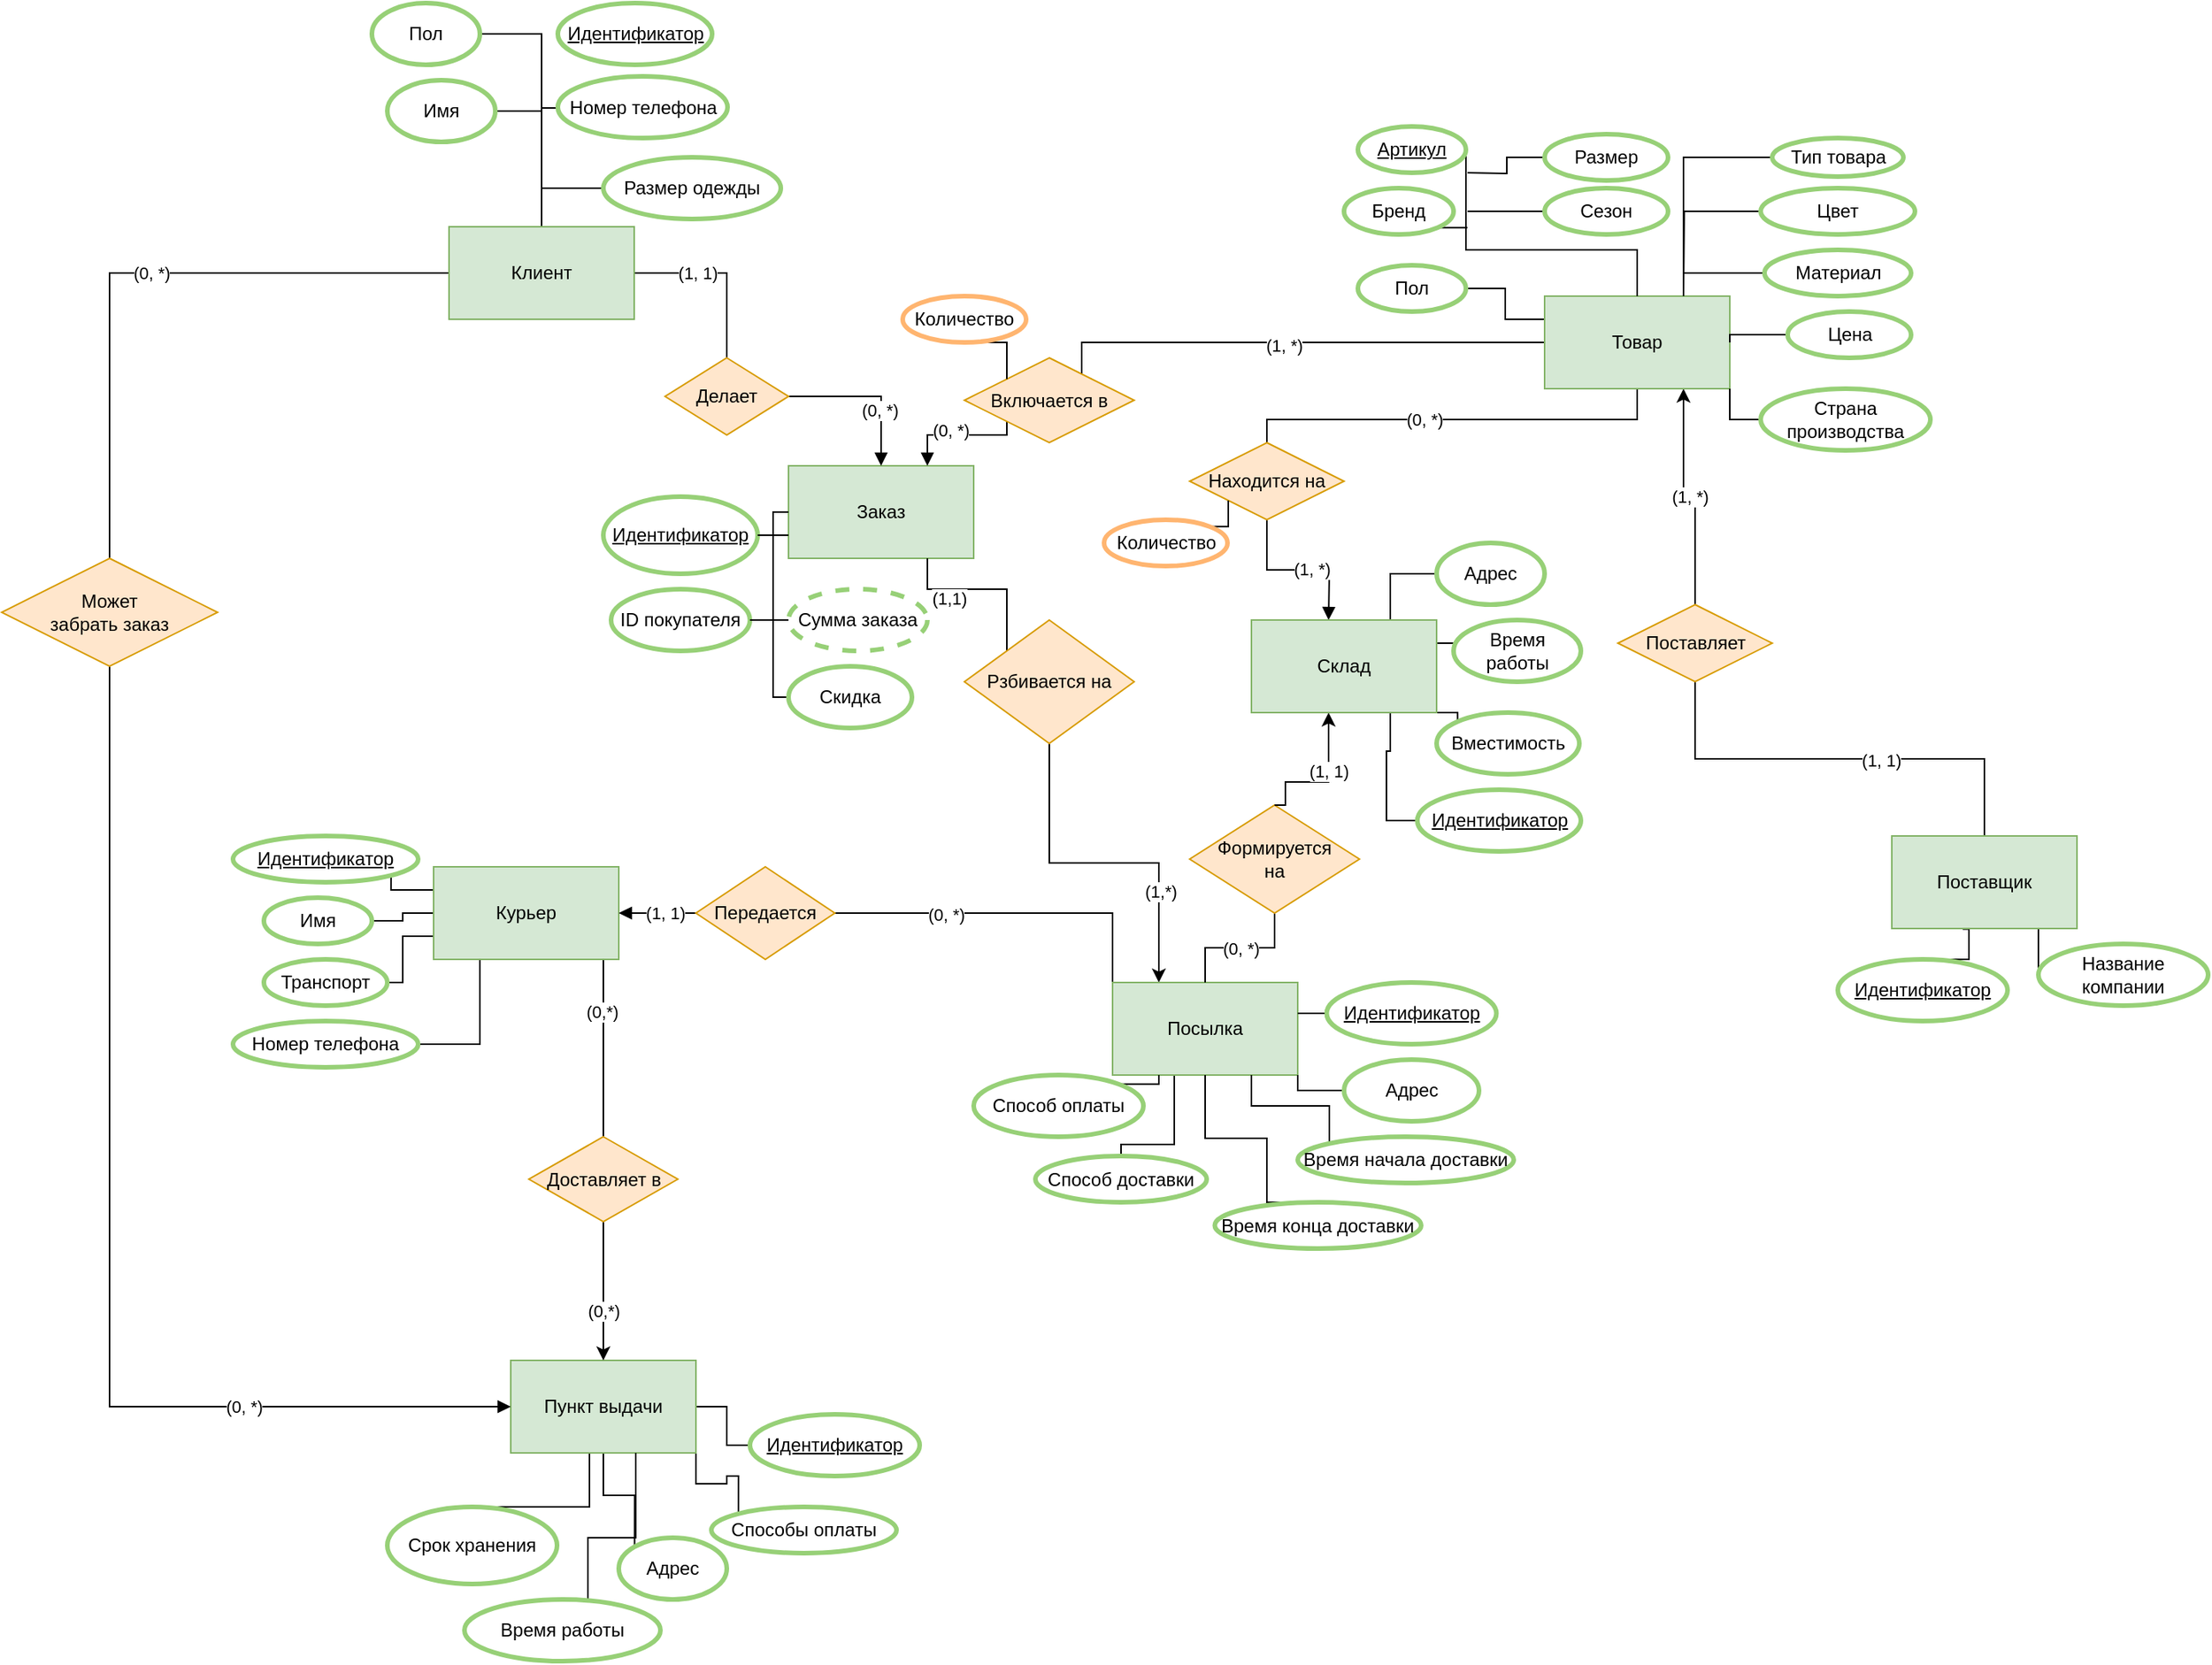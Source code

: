 <mxfile version="13.10.4" type="github">
  <diagram id="X6rpIG7_2eNNDFmFPTz2" name="Page-1">
    <mxGraphModel dx="1609" dy="1638" grid="1" gridSize="10" guides="1" tooltips="1" connect="1" arrows="1" fold="1" page="1" pageScale="1" pageWidth="827" pageHeight="1169" math="0" shadow="0">
      <root>
        <mxCell id="0" />
        <mxCell id="1" parent="0" />
        <mxCell id="Wi8uEGMEJlB8hErHAgbg-33" value="" style="group" parent="1" vertex="1" connectable="0">
          <mxGeometry x="180" y="220" width="240" height="170" as="geometry" />
        </mxCell>
        <mxCell id="Wi8uEGMEJlB8hErHAgbg-13" value="" style="group" parent="Wi8uEGMEJlB8hErHAgbg-33" vertex="1" connectable="0">
          <mxGeometry x="120" width="120" height="60" as="geometry" />
        </mxCell>
        <mxCell id="Wi8uEGMEJlB8hErHAgbg-6" value="" style="rounded=0;whiteSpace=wrap;html=1;fillColor=#d5e8d4;strokeColor=#82b366;" parent="Wi8uEGMEJlB8hErHAgbg-13" vertex="1">
          <mxGeometry width="120" height="60" as="geometry" />
        </mxCell>
        <mxCell id="Wi8uEGMEJlB8hErHAgbg-7" value="Заказ" style="text;html=1;strokeColor=none;fillColor=none;align=center;verticalAlign=middle;whiteSpace=wrap;rounded=0;" parent="Wi8uEGMEJlB8hErHAgbg-13" vertex="1">
          <mxGeometry x="40" y="20" width="40" height="20" as="geometry" />
        </mxCell>
        <mxCell id="Wi8uEGMEJlB8hErHAgbg-14" value="" style="group" parent="Wi8uEGMEJlB8hErHAgbg-33" vertex="1" connectable="0">
          <mxGeometry y="20" width="100" height="50" as="geometry" />
        </mxCell>
        <mxCell id="Wi8uEGMEJlB8hErHAgbg-8" value="" style="ellipse;whiteSpace=wrap;html=1;strokeColor=#97D077;strokeWidth=3;" parent="Wi8uEGMEJlB8hErHAgbg-14" vertex="1">
          <mxGeometry width="100" height="50" as="geometry" />
        </mxCell>
        <mxCell id="Wi8uEGMEJlB8hErHAgbg-11" value="&lt;u&gt;Идентификатор&lt;/u&gt;" style="text;html=1;strokeColor=none;fillColor=none;align=center;verticalAlign=middle;whiteSpace=wrap;rounded=0;" parent="Wi8uEGMEJlB8hErHAgbg-14" vertex="1">
          <mxGeometry x="30" y="15" width="40" height="20" as="geometry" />
        </mxCell>
        <mxCell id="Wi8uEGMEJlB8hErHAgbg-15" value="ID покупателя" style="ellipse;whiteSpace=wrap;html=1;strokeColor=#97D077;strokeWidth=3;" parent="Wi8uEGMEJlB8hErHAgbg-33" vertex="1">
          <mxGeometry x="5" y="80" width="90" height="40" as="geometry" />
        </mxCell>
        <mxCell id="Wi8uEGMEJlB8hErHAgbg-17" value="Сумма заказа" style="ellipse;whiteSpace=wrap;html=1;dashed=1;strokeColor=#97D077;strokeWidth=3;" parent="Wi8uEGMEJlB8hErHAgbg-33" vertex="1">
          <mxGeometry x="120" y="80" width="90" height="40" as="geometry" />
        </mxCell>
        <mxCell id="Wi8uEGMEJlB8hErHAgbg-31" style="edgeStyle=orthogonalEdgeStyle;rounded=0;orthogonalLoop=1;jettySize=auto;html=1;exitX=1;exitY=0.5;exitDx=0;exitDy=0;endArrow=none;endFill=0;" parent="Wi8uEGMEJlB8hErHAgbg-33" source="Wi8uEGMEJlB8hErHAgbg-15" target="Wi8uEGMEJlB8hErHAgbg-17" edge="1">
          <mxGeometry relative="1" as="geometry" />
        </mxCell>
        <mxCell id="Wi8uEGMEJlB8hErHAgbg-18" value="Скидка" style="ellipse;whiteSpace=wrap;html=1;" parent="Wi8uEGMEJlB8hErHAgbg-33" vertex="1">
          <mxGeometry x="120" y="130" width="80" height="40" as="geometry" />
        </mxCell>
        <mxCell id="Wi8uEGMEJlB8hErHAgbg-29" style="edgeStyle=orthogonalEdgeStyle;rounded=0;orthogonalLoop=1;jettySize=auto;html=1;exitX=0;exitY=0.75;exitDx=0;exitDy=0;endArrow=none;endFill=0;entryX=0;entryY=0.5;entryDx=0;entryDy=0;" parent="Wi8uEGMEJlB8hErHAgbg-33" source="Wi8uEGMEJlB8hErHAgbg-6" target="Wi8uEGMEJlB8hErHAgbg-18" edge="1">
          <mxGeometry relative="1" as="geometry">
            <mxPoint x="100" y="150" as="targetPoint" />
            <Array as="points">
              <mxPoint x="110" y="45" />
              <mxPoint x="110" y="150" />
            </Array>
          </mxGeometry>
        </mxCell>
        <mxCell id="Wi8uEGMEJlB8hErHAgbg-32" style="edgeStyle=orthogonalEdgeStyle;rounded=0;orthogonalLoop=1;jettySize=auto;html=1;exitX=1;exitY=0.5;exitDx=0;exitDy=0;endArrow=none;endFill=0;" parent="Wi8uEGMEJlB8hErHAgbg-33" source="Wi8uEGMEJlB8hErHAgbg-8" target="Wi8uEGMEJlB8hErHAgbg-6" edge="1">
          <mxGeometry relative="1" as="geometry">
            <Array as="points">
              <mxPoint x="110" y="45" />
              <mxPoint x="110" y="30" />
            </Array>
          </mxGeometry>
        </mxCell>
        <mxCell id="Wi8uEGMEJlB8hErHAgbg-36" style="edgeStyle=orthogonalEdgeStyle;rounded=0;orthogonalLoop=1;jettySize=auto;html=1;exitX=1;exitY=0.5;exitDx=0;exitDy=0;endArrow=none;endFill=0;" parent="1" source="Wi8uEGMEJlB8hErHAgbg-34" target="Wi8uEGMEJlB8hErHAgbg-35" edge="1">
          <mxGeometry relative="1" as="geometry" />
        </mxCell>
        <mxCell id="Wi8uEGMEJlB8hErHAgbg-65" value="(1, 1)" style="edgeLabel;html=1;align=center;verticalAlign=middle;resizable=0;points=[];" parent="Wi8uEGMEJlB8hErHAgbg-36" vertex="1" connectable="0">
          <mxGeometry x="-0.385" y="-7" relative="1" as="geometry">
            <mxPoint x="5" y="-7" as="offset" />
          </mxGeometry>
        </mxCell>
        <mxCell id="Wi8uEGMEJlB8hErHAgbg-91" style="edgeStyle=orthogonalEdgeStyle;rounded=0;jumpStyle=none;orthogonalLoop=1;jettySize=auto;html=1;exitX=0.5;exitY=0;exitDx=0;exitDy=0;entryX=1;entryY=0.5;entryDx=0;entryDy=0;endArrow=none;endFill=0;" parent="1" source="Wi8uEGMEJlB8hErHAgbg-34" target="Wi8uEGMEJlB8hErHAgbg-86" edge="1">
          <mxGeometry relative="1" as="geometry" />
        </mxCell>
        <mxCell id="kbBSHGydyASAekwOian2-34" style="edgeStyle=orthogonalEdgeStyle;rounded=0;orthogonalLoop=1;jettySize=auto;html=1;exitX=0;exitY=0.5;exitDx=0;exitDy=0;endArrow=none;endFill=0;" parent="1" source="Wi8uEGMEJlB8hErHAgbg-34" target="kbBSHGydyASAekwOian2-32" edge="1">
          <mxGeometry relative="1" as="geometry" />
        </mxCell>
        <mxCell id="kbBSHGydyASAekwOian2-40" value="(0, *)" style="edgeLabel;html=1;align=center;verticalAlign=middle;resizable=0;points=[];" parent="kbBSHGydyASAekwOian2-34" vertex="1" connectable="0">
          <mxGeometry x="-0.048" relative="1" as="geometry">
            <mxPoint as="offset" />
          </mxGeometry>
        </mxCell>
        <mxCell id="Xa--UKp1QR_oUvf-9pJq-140" value="" style="edgeStyle=orthogonalEdgeStyle;rounded=0;orthogonalLoop=1;jettySize=auto;html=1;startArrow=none;startFill=0;endArrow=none;endFill=0;" parent="1" source="Wi8uEGMEJlB8hErHAgbg-34" target="Wi8uEGMEJlB8hErHAgbg-89" edge="1">
          <mxGeometry relative="1" as="geometry">
            <Array as="points">
              <mxPoint x="140" y="-12" />
            </Array>
          </mxGeometry>
        </mxCell>
        <mxCell id="Wi8uEGMEJlB8hErHAgbg-34" value="Клиент" style="rounded=0;whiteSpace=wrap;html=1;fillColor=#d5e8d4;strokeColor=#82b366;" parent="1" vertex="1">
          <mxGeometry x="80" y="65" width="120" height="60" as="geometry" />
        </mxCell>
        <mxCell id="Wi8uEGMEJlB8hErHAgbg-37" style="edgeStyle=orthogonalEdgeStyle;rounded=0;orthogonalLoop=1;jettySize=auto;html=1;exitX=1;exitY=0.5;exitDx=0;exitDy=0;endArrow=block;endFill=1;" parent="1" source="Wi8uEGMEJlB8hErHAgbg-35" target="Wi8uEGMEJlB8hErHAgbg-6" edge="1">
          <mxGeometry relative="1" as="geometry" />
        </mxCell>
        <mxCell id="Wi8uEGMEJlB8hErHAgbg-64" value="(0, *)" style="edgeLabel;html=1;align=center;verticalAlign=middle;resizable=0;points=[];" parent="Wi8uEGMEJlB8hErHAgbg-37" vertex="1" connectable="0">
          <mxGeometry x="0.117" y="-9" relative="1" as="geometry">
            <mxPoint as="offset" />
          </mxGeometry>
        </mxCell>
        <mxCell id="Wi8uEGMEJlB8hErHAgbg-35" value="Делает" style="rhombus;whiteSpace=wrap;html=1;fillColor=#ffe6cc;strokeColor=#d79b00;" parent="1" vertex="1">
          <mxGeometry x="220" y="150" width="80" height="50" as="geometry" />
        </mxCell>
        <mxCell id="Wi8uEGMEJlB8hErHAgbg-40" style="edgeStyle=orthogonalEdgeStyle;rounded=0;orthogonalLoop=1;jettySize=auto;html=1;exitX=0;exitY=0.5;exitDx=0;exitDy=0;entryX=1;entryY=0;entryDx=0;entryDy=0;endArrow=none;endFill=0;" parent="1" source="Wi8uEGMEJlB8hErHAgbg-38" target="Wi8uEGMEJlB8hErHAgbg-39" edge="1">
          <mxGeometry relative="1" as="geometry">
            <Array as="points">
              <mxPoint x="490" y="140" />
              <mxPoint x="490" y="164" />
            </Array>
          </mxGeometry>
        </mxCell>
        <mxCell id="Xa--UKp1QR_oUvf-9pJq-16" value="(1, *)" style="edgeLabel;html=1;align=center;verticalAlign=middle;resizable=0;points=[];" parent="Wi8uEGMEJlB8hErHAgbg-40" vertex="1" connectable="0">
          <mxGeometry x="0.027" y="2" relative="1" as="geometry">
            <mxPoint as="offset" />
          </mxGeometry>
        </mxCell>
        <mxCell id="Wi8uEGMEJlB8hErHAgbg-49" style="edgeStyle=orthogonalEdgeStyle;rounded=0;orthogonalLoop=1;jettySize=auto;html=1;exitX=0.5;exitY=1;exitDx=0;exitDy=0;entryX=0.5;entryY=0;entryDx=0;entryDy=0;endArrow=none;endFill=0;" parent="1" source="Wi8uEGMEJlB8hErHAgbg-38" target="Wi8uEGMEJlB8hErHAgbg-48" edge="1">
          <mxGeometry relative="1" as="geometry">
            <Array as="points">
              <mxPoint x="850" y="190" />
              <mxPoint x="610" y="190" />
            </Array>
          </mxGeometry>
        </mxCell>
        <mxCell id="Wi8uEGMEJlB8hErHAgbg-69" value="(0, *)" style="edgeLabel;html=1;align=center;verticalAlign=middle;resizable=0;points=[];" parent="Wi8uEGMEJlB8hErHAgbg-49" vertex="1" connectable="0">
          <mxGeometry x="0.152" y="-6" relative="1" as="geometry">
            <mxPoint y="6" as="offset" />
          </mxGeometry>
        </mxCell>
        <mxCell id="Wi8uEGMEJlB8hErHAgbg-113" style="edgeStyle=orthogonalEdgeStyle;rounded=0;jumpStyle=none;orthogonalLoop=1;jettySize=auto;html=1;exitX=0;exitY=0.25;exitDx=0;exitDy=0;entryX=1;entryY=0.5;entryDx=0;entryDy=0;endArrow=none;endFill=0;" parent="1" source="Wi8uEGMEJlB8hErHAgbg-38" target="Wi8uEGMEJlB8hErHAgbg-98" edge="1">
          <mxGeometry relative="1" as="geometry" />
        </mxCell>
        <mxCell id="Xa--UKp1QR_oUvf-9pJq-14" value="(1, *)" style="edgeStyle=orthogonalEdgeStyle;rounded=0;orthogonalLoop=1;jettySize=auto;html=1;exitX=0.75;exitY=1;exitDx=0;exitDy=0;entryX=0.5;entryY=0;entryDx=0;entryDy=0;startArrow=classic;startFill=1;endArrow=none;endFill=0;" parent="1" source="Wi8uEGMEJlB8hErHAgbg-38" target="kbBSHGydyASAekwOian2-42" edge="1">
          <mxGeometry relative="1" as="geometry" />
        </mxCell>
        <mxCell id="Wi8uEGMEJlB8hErHAgbg-38" value="Товар" style="rounded=0;whiteSpace=wrap;html=1;fillColor=#d5e8d4;strokeColor=#82b366;" parent="1" vertex="1">
          <mxGeometry x="790" y="110" width="120" height="60" as="geometry" />
        </mxCell>
        <mxCell id="Wi8uEGMEJlB8hErHAgbg-42" style="edgeStyle=orthogonalEdgeStyle;rounded=0;orthogonalLoop=1;jettySize=auto;html=1;exitX=0;exitY=1;exitDx=0;exitDy=0;entryX=0.75;entryY=0;entryDx=0;entryDy=0;endArrow=block;endFill=1;" parent="1" source="Wi8uEGMEJlB8hErHAgbg-39" target="Wi8uEGMEJlB8hErHAgbg-6" edge="1">
          <mxGeometry relative="1" as="geometry">
            <Array as="points">
              <mxPoint x="442" y="200" />
              <mxPoint x="390" y="200" />
            </Array>
          </mxGeometry>
        </mxCell>
        <mxCell id="Wi8uEGMEJlB8hErHAgbg-71" value="(0, *)" style="edgeLabel;html=1;align=center;verticalAlign=middle;resizable=0;points=[];" parent="Wi8uEGMEJlB8hErHAgbg-42" vertex="1" connectable="0">
          <mxGeometry x="0.136" y="-3" relative="1" as="geometry">
            <mxPoint as="offset" />
          </mxGeometry>
        </mxCell>
        <mxCell id="Wi8uEGMEJlB8hErHAgbg-39" value="Включается в" style="rhombus;whiteSpace=wrap;html=1;fillColor=#ffe6cc;strokeColor=#d79b00;" parent="1" vertex="1">
          <mxGeometry x="414" y="150" width="110" height="55" as="geometry" />
        </mxCell>
        <mxCell id="Wi8uEGMEJlB8hErHAgbg-50" style="edgeStyle=orthogonalEdgeStyle;rounded=0;orthogonalLoop=1;jettySize=auto;html=1;exitX=0.5;exitY=1;exitDx=0;exitDy=0;entryX=0.5;entryY=0;entryDx=0;entryDy=0;entryPerimeter=0;endArrow=block;endFill=1;" parent="1" source="Wi8uEGMEJlB8hErHAgbg-48" edge="1">
          <mxGeometry relative="1" as="geometry">
            <mxPoint x="650" y="320" as="targetPoint" />
          </mxGeometry>
        </mxCell>
        <mxCell id="Wi8uEGMEJlB8hErHAgbg-68" value="(1, *)" style="edgeLabel;html=1;align=center;verticalAlign=middle;resizable=0;points=[];" parent="Wi8uEGMEJlB8hErHAgbg-50" vertex="1" connectable="0">
          <mxGeometry x="0.165" y="1" relative="1" as="geometry">
            <mxPoint as="offset" />
          </mxGeometry>
        </mxCell>
        <mxCell id="Wi8uEGMEJlB8hErHAgbg-48" value="Находится на" style="rhombus;whiteSpace=wrap;html=1;fillColor=#ffe6cc;strokeColor=#d79b00;" parent="1" vertex="1">
          <mxGeometry x="560" y="205" width="100" height="50" as="geometry" />
        </mxCell>
        <mxCell id="Wi8uEGMEJlB8hErHAgbg-77" style="edgeStyle=orthogonalEdgeStyle;rounded=0;jumpStyle=none;orthogonalLoop=1;jettySize=auto;html=1;exitX=0;exitY=0.5;exitDx=0;exitDy=0;entryX=1;entryY=0.5;entryDx=0;entryDy=0;endArrow=none;endFill=0;" parent="1" source="Wi8uEGMEJlB8hErHAgbg-54" target="Wi8uEGMEJlB8hErHAgbg-76" edge="1">
          <mxGeometry relative="1" as="geometry">
            <Array as="points">
              <mxPoint x="370" y="510" />
              <mxPoint x="370" y="510" />
            </Array>
          </mxGeometry>
        </mxCell>
        <mxCell id="Wi8uEGMEJlB8hErHAgbg-83" value="(0, *)" style="edgeLabel;html=1;align=center;verticalAlign=middle;resizable=0;points=[];" parent="Wi8uEGMEJlB8hErHAgbg-77" vertex="1" connectable="0">
          <mxGeometry x="0.436" y="1" relative="1" as="geometry">
            <mxPoint as="offset" />
          </mxGeometry>
        </mxCell>
        <mxCell id="kbBSHGydyASAekwOian2-30" style="edgeStyle=orthogonalEdgeStyle;rounded=0;orthogonalLoop=1;jettySize=auto;html=1;exitX=0.5;exitY=1;exitDx=0;exitDy=0;entryX=0.5;entryY=0;entryDx=0;entryDy=0;endArrow=none;endFill=0;" parent="1" source="Wi8uEGMEJlB8hErHAgbg-54" target="kbBSHGydyASAekwOian2-2" edge="1">
          <mxGeometry relative="1" as="geometry">
            <Array as="points">
              <mxPoint x="550" y="615" />
              <mxPoint x="550" y="660" />
            </Array>
          </mxGeometry>
        </mxCell>
        <mxCell id="nad0YCOtJGSSU0Qw3I4B-4" style="edgeStyle=orthogonalEdgeStyle;rounded=0;orthogonalLoop=1;jettySize=auto;html=1;exitX=0.25;exitY=0;exitDx=0;exitDy=0;entryX=0.5;entryY=1;entryDx=0;entryDy=0;startArrow=classic;startFill=1;endArrow=none;endFill=0;" parent="1" source="Wi8uEGMEJlB8hErHAgbg-54" target="nad0YCOtJGSSU0Qw3I4B-3" edge="1">
          <mxGeometry relative="1" as="geometry" />
        </mxCell>
        <mxCell id="nad0YCOtJGSSU0Qw3I4B-6" value="(1,*)" style="edgeLabel;html=1;align=center;verticalAlign=middle;resizable=0;points=[];" parent="nad0YCOtJGSSU0Qw3I4B-4" vertex="1" connectable="0">
          <mxGeometry x="-0.475" y="-1" relative="1" as="geometry">
            <mxPoint as="offset" />
          </mxGeometry>
        </mxCell>
        <mxCell id="Wi8uEGMEJlB8hErHAgbg-54" value="Посылка" style="rounded=0;whiteSpace=wrap;html=1;fillColor=#d5e8d4;strokeColor=#82b366;" parent="1" vertex="1">
          <mxGeometry x="510" y="555" width="120" height="60" as="geometry" />
        </mxCell>
        <mxCell id="Xa--UKp1QR_oUvf-9pJq-143" value="(0, *)" style="edgeStyle=orthogonalEdgeStyle;rounded=0;orthogonalLoop=1;jettySize=auto;html=1;exitX=0.5;exitY=1;exitDx=0;exitDy=0;entryX=0.5;entryY=0;entryDx=0;entryDy=0;startArrow=none;startFill=0;endArrow=none;endFill=0;" parent="1" source="Wi8uEGMEJlB8hErHAgbg-56" target="Wi8uEGMEJlB8hErHAgbg-54" edge="1">
          <mxGeometry relative="1" as="geometry" />
        </mxCell>
        <mxCell id="Wi8uEGMEJlB8hErHAgbg-56" value="Формируется&lt;br&gt;на" style="rhombus;whiteSpace=wrap;html=1;fillColor=#ffe6cc;strokeColor=#d79b00;" parent="1" vertex="1">
          <mxGeometry x="560" y="440" width="110" height="70" as="geometry" />
        </mxCell>
        <mxCell id="Wi8uEGMEJlB8hErHAgbg-57" style="edgeStyle=orthogonalEdgeStyle;rounded=0;orthogonalLoop=1;jettySize=auto;html=1;exitX=0.5;exitY=1;exitDx=0;exitDy=0;exitPerimeter=0;entryX=0.5;entryY=0;entryDx=0;entryDy=0;endArrow=none;endFill=0;startArrow=classic;startFill=1;" parent="1" target="Wi8uEGMEJlB8hErHAgbg-56" edge="1">
          <mxGeometry relative="1" as="geometry">
            <mxPoint x="650" y="380" as="sourcePoint" />
            <Array as="points">
              <mxPoint x="650" y="425" />
              <mxPoint x="622" y="425" />
              <mxPoint x="622" y="440" />
            </Array>
          </mxGeometry>
        </mxCell>
        <mxCell id="Wi8uEGMEJlB8hErHAgbg-81" value="(1, 1)" style="edgeLabel;html=1;align=center;verticalAlign=middle;resizable=0;points=[];" parent="Wi8uEGMEJlB8hErHAgbg-57" vertex="1" connectable="0">
          <mxGeometry x="-0.156" y="-13" relative="1" as="geometry">
            <mxPoint x="13" y="-2" as="offset" />
          </mxGeometry>
        </mxCell>
        <mxCell id="kbBSHGydyASAekwOian2-23" style="edgeStyle=orthogonalEdgeStyle;rounded=0;orthogonalLoop=1;jettySize=auto;html=1;exitX=0;exitY=0.25;exitDx=0;exitDy=0;entryX=1;entryY=1;entryDx=0;entryDy=0;endArrow=none;endFill=0;" parent="1" source="Wi8uEGMEJlB8hErHAgbg-72" target="Wi8uEGMEJlB8hErHAgbg-137" edge="1">
          <mxGeometry relative="1" as="geometry" />
        </mxCell>
        <mxCell id="kbBSHGydyASAekwOian2-24" style="edgeStyle=orthogonalEdgeStyle;rounded=0;orthogonalLoop=1;jettySize=auto;html=1;exitX=0;exitY=0.5;exitDx=0;exitDy=0;entryX=1;entryY=0.5;entryDx=0;entryDy=0;endArrow=none;endFill=0;" parent="1" source="Wi8uEGMEJlB8hErHAgbg-72" target="Wi8uEGMEJlB8hErHAgbg-138" edge="1">
          <mxGeometry relative="1" as="geometry" />
        </mxCell>
        <mxCell id="kbBSHGydyASAekwOian2-25" style="edgeStyle=orthogonalEdgeStyle;rounded=0;orthogonalLoop=1;jettySize=auto;html=1;exitX=0;exitY=0.75;exitDx=0;exitDy=0;endArrow=none;endFill=0;" parent="1" source="Wi8uEGMEJlB8hErHAgbg-72" target="Wi8uEGMEJlB8hErHAgbg-140" edge="1">
          <mxGeometry relative="1" as="geometry" />
        </mxCell>
        <mxCell id="kbBSHGydyASAekwOian2-26" style="edgeStyle=orthogonalEdgeStyle;rounded=0;orthogonalLoop=1;jettySize=auto;html=1;exitX=0.25;exitY=1;exitDx=0;exitDy=0;entryX=1;entryY=0.5;entryDx=0;entryDy=0;endArrow=none;endFill=0;" parent="1" source="Wi8uEGMEJlB8hErHAgbg-72" target="Wi8uEGMEJlB8hErHAgbg-139" edge="1">
          <mxGeometry relative="1" as="geometry" />
        </mxCell>
        <mxCell id="qvqFAllWyi4KyymOSZO_-3" style="edgeStyle=orthogonalEdgeStyle;rounded=0;orthogonalLoop=1;jettySize=auto;html=1;exitX=0.75;exitY=1;exitDx=0;exitDy=0;entryX=0.5;entryY=0;entryDx=0;entryDy=0;endArrow=none;endFill=0;" parent="1" source="Wi8uEGMEJlB8hErHAgbg-72" target="qvqFAllWyi4KyymOSZO_-2" edge="1">
          <mxGeometry relative="1" as="geometry">
            <Array as="points">
              <mxPoint x="180" y="540" />
            </Array>
          </mxGeometry>
        </mxCell>
        <mxCell id="qvqFAllWyi4KyymOSZO_-6" value="(0,*)" style="edgeLabel;html=1;align=center;verticalAlign=middle;resizable=0;points=[];" parent="qvqFAllWyi4KyymOSZO_-3" vertex="1" connectable="0">
          <mxGeometry x="-0.21" y="-1" relative="1" as="geometry">
            <mxPoint as="offset" />
          </mxGeometry>
        </mxCell>
        <mxCell id="Wi8uEGMEJlB8hErHAgbg-72" value="Курьер" style="rounded=0;whiteSpace=wrap;html=1;fillColor=#d5e8d4;strokeColor=#82b366;" parent="1" vertex="1">
          <mxGeometry x="70" y="480" width="120" height="60" as="geometry" />
        </mxCell>
        <mxCell id="Wi8uEGMEJlB8hErHAgbg-78" style="edgeStyle=orthogonalEdgeStyle;rounded=0;jumpStyle=none;orthogonalLoop=1;jettySize=auto;html=1;exitX=0;exitY=0.5;exitDx=0;exitDy=0;entryX=1;entryY=0.5;entryDx=0;entryDy=0;endArrow=block;endFill=1;startArrow=none;startFill=0;" parent="1" source="Wi8uEGMEJlB8hErHAgbg-76" target="Wi8uEGMEJlB8hErHAgbg-72" edge="1">
          <mxGeometry relative="1" as="geometry">
            <Array as="points">
              <mxPoint x="220" y="510" />
              <mxPoint x="220" y="510" />
            </Array>
          </mxGeometry>
        </mxCell>
        <mxCell id="Wi8uEGMEJlB8hErHAgbg-82" value="(1, 1)" style="edgeLabel;html=1;align=center;verticalAlign=middle;resizable=0;points=[];" parent="Wi8uEGMEJlB8hErHAgbg-78" vertex="1" connectable="0">
          <mxGeometry x="0.161" y="-2" relative="1" as="geometry">
            <mxPoint x="9" y="2" as="offset" />
          </mxGeometry>
        </mxCell>
        <mxCell id="Wi8uEGMEJlB8hErHAgbg-76" value="Передается" style="rhombus;whiteSpace=wrap;html=1;fillColor=#ffe6cc;strokeColor=#d79b00;" parent="1" vertex="1">
          <mxGeometry x="240" y="480" width="90" height="60" as="geometry" />
        </mxCell>
        <mxCell id="Wi8uEGMEJlB8hErHAgbg-86" value="Пол" style="ellipse;whiteSpace=wrap;html=1;strokeColor=#97D077;strokeWidth=3;" parent="1" vertex="1">
          <mxGeometry x="30" y="-80" width="70" height="40" as="geometry" />
        </mxCell>
        <mxCell id="Xa--UKp1QR_oUvf-9pJq-141" style="edgeStyle=orthogonalEdgeStyle;rounded=0;orthogonalLoop=1;jettySize=auto;html=1;exitX=1;exitY=0.5;exitDx=0;exitDy=0;startArrow=none;startFill=0;endArrow=none;endFill=0;" parent="1" source="Wi8uEGMEJlB8hErHAgbg-87" edge="1">
          <mxGeometry relative="1" as="geometry">
            <mxPoint x="140" y="-10" as="targetPoint" />
          </mxGeometry>
        </mxCell>
        <mxCell id="Wi8uEGMEJlB8hErHAgbg-87" value="Имя" style="ellipse;whiteSpace=wrap;html=1;strokeColor=#97D077;strokeWidth=3;" parent="1" vertex="1">
          <mxGeometry x="40" y="-30" width="70" height="40" as="geometry" />
        </mxCell>
        <mxCell id="Wi8uEGMEJlB8hErHAgbg-88" value="&lt;u&gt;Идентификатор&lt;/u&gt;" style="ellipse;whiteSpace=wrap;html=1;strokeColor=#97D077;strokeWidth=3;" parent="1" vertex="1">
          <mxGeometry x="150.5" y="-80" width="100" height="40" as="geometry" />
        </mxCell>
        <mxCell id="Wi8uEGMEJlB8hErHAgbg-89" value="Номер телефона" style="ellipse;whiteSpace=wrap;html=1;strokeColor=#97D077;strokeWidth=3;" parent="1" vertex="1">
          <mxGeometry x="150.5" y="-32.5" width="110" height="40" as="geometry" />
        </mxCell>
        <mxCell id="Xa--UKp1QR_oUvf-9pJq-142" style="edgeStyle=orthogonalEdgeStyle;rounded=0;orthogonalLoop=1;jettySize=auto;html=1;exitX=0;exitY=0.5;exitDx=0;exitDy=0;startArrow=none;startFill=0;endArrow=none;endFill=0;" parent="1" source="Wi8uEGMEJlB8hErHAgbg-90" edge="1">
          <mxGeometry relative="1" as="geometry">
            <mxPoint x="140" y="40" as="targetPoint" />
          </mxGeometry>
        </mxCell>
        <mxCell id="Wi8uEGMEJlB8hErHAgbg-90" value="Размер одежды" style="ellipse;whiteSpace=wrap;html=1;strokeColor=#97D077;strokeWidth=3;" parent="1" vertex="1">
          <mxGeometry x="180" y="20" width="115" height="40" as="geometry" />
        </mxCell>
        <mxCell id="Wi8uEGMEJlB8hErHAgbg-114" style="edgeStyle=orthogonalEdgeStyle;rounded=0;jumpStyle=none;orthogonalLoop=1;jettySize=auto;html=1;exitX=1;exitY=0.5;exitDx=0;exitDy=0;endArrow=none;endFill=0;" parent="1" source="Wi8uEGMEJlB8hErHAgbg-96" target="Wi8uEGMEJlB8hErHAgbg-38" edge="1">
          <mxGeometry relative="1" as="geometry">
            <mxPoint x="770" y="120" as="targetPoint" />
            <Array as="points">
              <mxPoint x="739" y="80" />
              <mxPoint x="850" y="80" />
            </Array>
          </mxGeometry>
        </mxCell>
        <mxCell id="Wi8uEGMEJlB8hErHAgbg-96" value="&lt;u&gt;Артикул&lt;/u&gt;" style="ellipse;whiteSpace=wrap;html=1;strokeColor=#97D077;strokeWidth=3;" parent="1" vertex="1">
          <mxGeometry x="669" width="70" height="30" as="geometry" />
        </mxCell>
        <mxCell id="Wi8uEGMEJlB8hErHAgbg-117" style="edgeStyle=orthogonalEdgeStyle;rounded=0;jumpStyle=none;orthogonalLoop=1;jettySize=auto;html=1;exitX=1;exitY=1;exitDx=0;exitDy=0;endArrow=none;endFill=0;" parent="1" source="Wi8uEGMEJlB8hErHAgbg-97" edge="1">
          <mxGeometry relative="1" as="geometry">
            <mxPoint x="740" y="66" as="targetPoint" />
          </mxGeometry>
        </mxCell>
        <mxCell id="Wi8uEGMEJlB8hErHAgbg-97" value="Бренд" style="ellipse;whiteSpace=wrap;html=1;strokeColor=#97D077;strokeWidth=3;" parent="1" vertex="1">
          <mxGeometry x="660" y="40" width="71" height="30" as="geometry" />
        </mxCell>
        <mxCell id="Wi8uEGMEJlB8hErHAgbg-98" value="Пол" style="ellipse;whiteSpace=wrap;html=1;strokeColor=#97D077;strokeWidth=3;" parent="1" vertex="1">
          <mxGeometry x="669" y="90" width="70" height="30" as="geometry" />
        </mxCell>
        <mxCell id="Wi8uEGMEJlB8hErHAgbg-118" style="edgeStyle=orthogonalEdgeStyle;rounded=0;jumpStyle=none;orthogonalLoop=1;jettySize=auto;html=1;exitX=0;exitY=0.5;exitDx=0;exitDy=0;endArrow=none;endFill=0;" parent="1" source="Wi8uEGMEJlB8hErHAgbg-99" edge="1">
          <mxGeometry relative="1" as="geometry">
            <mxPoint x="740" y="30" as="targetPoint" />
          </mxGeometry>
        </mxCell>
        <mxCell id="Wi8uEGMEJlB8hErHAgbg-99" value="Размер" style="ellipse;whiteSpace=wrap;html=1;strokeColor=#97D077;strokeWidth=3;" parent="1" vertex="1">
          <mxGeometry x="790" y="5" width="80" height="30" as="geometry" />
        </mxCell>
        <mxCell id="Wi8uEGMEJlB8hErHAgbg-119" style="edgeStyle=orthogonalEdgeStyle;rounded=0;jumpStyle=none;orthogonalLoop=1;jettySize=auto;html=1;exitX=0;exitY=0.5;exitDx=0;exitDy=0;endArrow=none;endFill=0;" parent="1" source="Wi8uEGMEJlB8hErHAgbg-100" edge="1">
          <mxGeometry relative="1" as="geometry">
            <mxPoint x="740" y="55" as="targetPoint" />
          </mxGeometry>
        </mxCell>
        <mxCell id="Wi8uEGMEJlB8hErHAgbg-100" value="Сезон" style="ellipse;whiteSpace=wrap;html=1;strokeColor=#97D077;strokeWidth=3;" parent="1" vertex="1">
          <mxGeometry x="790" y="40" width="80" height="30" as="geometry" />
        </mxCell>
        <mxCell id="Wi8uEGMEJlB8hErHAgbg-120" style="edgeStyle=orthogonalEdgeStyle;rounded=0;jumpStyle=none;orthogonalLoop=1;jettySize=auto;html=1;exitX=0;exitY=0.5;exitDx=0;exitDy=0;entryX=0.75;entryY=0;entryDx=0;entryDy=0;endArrow=none;endFill=0;" parent="1" source="Wi8uEGMEJlB8hErHAgbg-101" target="Wi8uEGMEJlB8hErHAgbg-38" edge="1">
          <mxGeometry relative="1" as="geometry" />
        </mxCell>
        <mxCell id="Wi8uEGMEJlB8hErHAgbg-101" value="Тип товара" style="ellipse;whiteSpace=wrap;html=1;strokeColor=#97D077;strokeWidth=3;" parent="1" vertex="1">
          <mxGeometry x="937.5" y="7.5" width="85" height="25" as="geometry" />
        </mxCell>
        <mxCell id="Wi8uEGMEJlB8hErHAgbg-121" style="edgeStyle=orthogonalEdgeStyle;rounded=0;jumpStyle=none;orthogonalLoop=1;jettySize=auto;html=1;exitX=0;exitY=0.5;exitDx=0;exitDy=0;endArrow=none;endFill=0;" parent="1" source="Wi8uEGMEJlB8hErHAgbg-102" edge="1">
          <mxGeometry relative="1" as="geometry">
            <mxPoint x="880" y="110" as="targetPoint" />
          </mxGeometry>
        </mxCell>
        <mxCell id="Wi8uEGMEJlB8hErHAgbg-102" value="Цвет" style="ellipse;whiteSpace=wrap;html=1;strokeColor=#97D077;strokeWidth=3;" parent="1" vertex="1">
          <mxGeometry x="930" y="40" width="100" height="30" as="geometry" />
        </mxCell>
        <mxCell id="Wi8uEGMEJlB8hErHAgbg-122" style="edgeStyle=orthogonalEdgeStyle;rounded=0;jumpStyle=none;orthogonalLoop=1;jettySize=auto;html=1;exitX=0;exitY=0.5;exitDx=0;exitDy=0;endArrow=none;endFill=0;" parent="1" source="Wi8uEGMEJlB8hErHAgbg-103" edge="1">
          <mxGeometry relative="1" as="geometry">
            <mxPoint x="880" y="95" as="targetPoint" />
          </mxGeometry>
        </mxCell>
        <mxCell id="Wi8uEGMEJlB8hErHAgbg-103" value="Материал" style="ellipse;whiteSpace=wrap;html=1;strokeColor=#97D077;strokeWidth=3;" parent="1" vertex="1">
          <mxGeometry x="932.5" y="80" width="95" height="30" as="geometry" />
        </mxCell>
        <mxCell id="Wi8uEGMEJlB8hErHAgbg-123" style="edgeStyle=orthogonalEdgeStyle;rounded=0;jumpStyle=none;orthogonalLoop=1;jettySize=auto;html=1;exitX=0;exitY=0.5;exitDx=0;exitDy=0;entryX=1;entryY=0.5;entryDx=0;entryDy=0;endArrow=none;endFill=0;" parent="1" source="Wi8uEGMEJlB8hErHAgbg-104" target="Wi8uEGMEJlB8hErHAgbg-38" edge="1">
          <mxGeometry relative="1" as="geometry" />
        </mxCell>
        <mxCell id="Wi8uEGMEJlB8hErHAgbg-104" value="Цена" style="ellipse;whiteSpace=wrap;html=1;strokeColor=#97D077;strokeWidth=3;" parent="1" vertex="1">
          <mxGeometry x="947.5" y="120" width="80" height="30" as="geometry" />
        </mxCell>
        <mxCell id="Wi8uEGMEJlB8hErHAgbg-124" style="edgeStyle=orthogonalEdgeStyle;rounded=0;jumpStyle=none;orthogonalLoop=1;jettySize=auto;html=1;exitX=0;exitY=0.5;exitDx=0;exitDy=0;entryX=1;entryY=1;entryDx=0;entryDy=0;endArrow=none;endFill=0;" parent="1" source="Wi8uEGMEJlB8hErHAgbg-107" target="Wi8uEGMEJlB8hErHAgbg-38" edge="1">
          <mxGeometry relative="1" as="geometry" />
        </mxCell>
        <mxCell id="Wi8uEGMEJlB8hErHAgbg-107" value="Страна производства" style="ellipse;whiteSpace=wrap;html=1;strokeColor=#97D077;strokeWidth=3;" parent="1" vertex="1">
          <mxGeometry x="930" y="170" width="110" height="40" as="geometry" />
        </mxCell>
        <mxCell id="Wi8uEGMEJlB8hErHAgbg-136" style="edgeStyle=orthogonalEdgeStyle;rounded=0;jumpStyle=none;orthogonalLoop=1;jettySize=auto;html=1;exitX=0;exitY=0.5;exitDx=0;exitDy=0;endArrow=none;endFill=0;" parent="1" source="Wi8uEGMEJlB8hErHAgbg-125" edge="1">
          <mxGeometry relative="1" as="geometry">
            <mxPoint x="630" y="575" as="targetPoint" />
          </mxGeometry>
        </mxCell>
        <mxCell id="Wi8uEGMEJlB8hErHAgbg-125" value="&lt;u&gt;Идентификатор&lt;/u&gt;" style="ellipse;whiteSpace=wrap;html=1;strokeColor=#97D077;strokeWidth=3;" parent="1" vertex="1">
          <mxGeometry x="648.75" y="555" width="110" height="40" as="geometry" />
        </mxCell>
        <mxCell id="Xa--UKp1QR_oUvf-9pJq-139" style="edgeStyle=orthogonalEdgeStyle;rounded=0;orthogonalLoop=1;jettySize=auto;html=1;exitX=0;exitY=0.5;exitDx=0;exitDy=0;entryX=1;entryY=1;entryDx=0;entryDy=0;startArrow=none;startFill=0;endArrow=none;endFill=0;" parent="1" source="Wi8uEGMEJlB8hErHAgbg-127" target="Wi8uEGMEJlB8hErHAgbg-54" edge="1">
          <mxGeometry relative="1" as="geometry" />
        </mxCell>
        <mxCell id="Wi8uEGMEJlB8hErHAgbg-127" value="Адрес" style="ellipse;whiteSpace=wrap;html=1;strokeColor=#97D077;strokeWidth=3;" parent="1" vertex="1">
          <mxGeometry x="660" y="605" width="87.5" height="40" as="geometry" />
        </mxCell>
        <mxCell id="Xa--UKp1QR_oUvf-9pJq-138" style="edgeStyle=orthogonalEdgeStyle;rounded=0;orthogonalLoop=1;jettySize=auto;html=1;exitX=0;exitY=0;exitDx=0;exitDy=0;entryX=0.75;entryY=1;entryDx=0;entryDy=0;startArrow=none;startFill=0;endArrow=none;endFill=0;" parent="1" source="Wi8uEGMEJlB8hErHAgbg-128" target="Wi8uEGMEJlB8hErHAgbg-54" edge="1">
          <mxGeometry relative="1" as="geometry" />
        </mxCell>
        <mxCell id="Wi8uEGMEJlB8hErHAgbg-128" value="Время начала доставки" style="ellipse;whiteSpace=wrap;html=1;strokeColor=#97D077;strokeWidth=3;" parent="1" vertex="1">
          <mxGeometry x="630" y="655" width="140" height="30" as="geometry" />
        </mxCell>
        <mxCell id="Wi8uEGMEJlB8hErHAgbg-132" style="edgeStyle=orthogonalEdgeStyle;rounded=0;jumpStyle=none;orthogonalLoop=1;jettySize=auto;html=1;exitX=1;exitY=0;exitDx=0;exitDy=0;entryX=0.25;entryY=1;entryDx=0;entryDy=0;endArrow=none;endFill=0;" parent="1" source="Wi8uEGMEJlB8hErHAgbg-129" target="Wi8uEGMEJlB8hErHAgbg-54" edge="1">
          <mxGeometry relative="1" as="geometry" />
        </mxCell>
        <mxCell id="Wi8uEGMEJlB8hErHAgbg-129" value="Способ оплаты" style="ellipse;whiteSpace=wrap;html=1;strokeColor=#97D077;strokeWidth=3;" parent="1" vertex="1">
          <mxGeometry x="420" y="615" width="110" height="40" as="geometry" />
        </mxCell>
        <mxCell id="Wi8uEGMEJlB8hErHAgbg-137" value="&lt;u&gt;Идентификатор&lt;/u&gt;" style="ellipse;whiteSpace=wrap;html=1;strokeColor=#97D077;strokeWidth=3;" parent="1" vertex="1">
          <mxGeometry x="-60" y="460" width="120" height="30" as="geometry" />
        </mxCell>
        <mxCell id="Wi8uEGMEJlB8hErHAgbg-138" value="Имя" style="ellipse;whiteSpace=wrap;html=1;strokeColor=#97D077;strokeWidth=3;" parent="1" vertex="1">
          <mxGeometry x="-40" y="500" width="70" height="30" as="geometry" />
        </mxCell>
        <mxCell id="Wi8uEGMEJlB8hErHAgbg-139" value="Номер телефона" style="ellipse;whiteSpace=wrap;html=1;strokeColor=#97D077;strokeWidth=3;" parent="1" vertex="1">
          <mxGeometry x="-60" y="580" width="120" height="30" as="geometry" />
        </mxCell>
        <mxCell id="Wi8uEGMEJlB8hErHAgbg-140" value="Транспорт" style="ellipse;whiteSpace=wrap;html=1;strokeColor=#97D077;strokeWidth=3;" parent="1" vertex="1">
          <mxGeometry x="-40" y="540" width="80" height="30" as="geometry" />
        </mxCell>
        <mxCell id="kbBSHGydyASAekwOian2-2" value="Способ доставки" style="ellipse;whiteSpace=wrap;html=1;strokeColor=#97D077;strokeWidth=3;" parent="1" vertex="1">
          <mxGeometry x="460" y="667.5" width="111" height="30" as="geometry" />
        </mxCell>
        <mxCell id="kbBSHGydyASAekwOian2-12" style="edgeStyle=orthogonalEdgeStyle;rounded=0;orthogonalLoop=1;jettySize=auto;html=1;exitX=1;exitY=0.5;exitDx=0;exitDy=0;endArrow=none;endFill=0;" parent="1" source="kbBSHGydyASAekwOian2-4" target="kbBSHGydyASAekwOian2-7" edge="1">
          <mxGeometry relative="1" as="geometry" />
        </mxCell>
        <mxCell id="kbBSHGydyASAekwOian2-13" style="edgeStyle=orthogonalEdgeStyle;rounded=0;orthogonalLoop=1;jettySize=auto;html=1;exitX=1;exitY=1;exitDx=0;exitDy=0;endArrow=none;endFill=0;entryX=0;entryY=0;entryDx=0;entryDy=0;" parent="1" source="kbBSHGydyASAekwOian2-4" target="kbBSHGydyASAekwOian2-8" edge="1">
          <mxGeometry relative="1" as="geometry" />
        </mxCell>
        <mxCell id="kbBSHGydyASAekwOian2-14" style="edgeStyle=orthogonalEdgeStyle;rounded=0;orthogonalLoop=1;jettySize=auto;html=1;exitX=0.5;exitY=1;exitDx=0;exitDy=0;entryX=0;entryY=0;entryDx=0;entryDy=0;endArrow=none;endFill=0;" parent="1" source="kbBSHGydyASAekwOian2-4" target="kbBSHGydyASAekwOian2-5" edge="1">
          <mxGeometry relative="1" as="geometry" />
        </mxCell>
        <mxCell id="kbBSHGydyASAekwOian2-15" style="edgeStyle=orthogonalEdgeStyle;rounded=0;orthogonalLoop=1;jettySize=auto;html=1;exitX=0.25;exitY=1;exitDx=0;exitDy=0;endArrow=none;endFill=0;" parent="1" source="kbBSHGydyASAekwOian2-4" target="kbBSHGydyASAekwOian2-6" edge="1">
          <mxGeometry relative="1" as="geometry">
            <Array as="points">
              <mxPoint x="171" y="895" />
            </Array>
          </mxGeometry>
        </mxCell>
        <mxCell id="kbBSHGydyASAekwOian2-4" value="Пункт выдачи" style="rounded=0;whiteSpace=wrap;html=1;fillColor=#d5e8d4;strokeColor=#82b366;" parent="1" vertex="1">
          <mxGeometry x="120" y="800" width="120" height="60" as="geometry" />
        </mxCell>
        <mxCell id="kbBSHGydyASAekwOian2-5" value="Адрес" style="ellipse;whiteSpace=wrap;html=1;strokeColor=#97D077;strokeWidth=3;" parent="1" vertex="1">
          <mxGeometry x="190" y="915" width="70" height="40" as="geometry" />
        </mxCell>
        <mxCell id="kbBSHGydyASAekwOian2-6" value="Срок хранения" style="ellipse;whiteSpace=wrap;html=1;strokeColor=#97D077;strokeWidth=3;" parent="1" vertex="1">
          <mxGeometry x="40" y="895" width="110" height="50" as="geometry" />
        </mxCell>
        <mxCell id="kbBSHGydyASAekwOian2-7" value="&lt;u&gt;Идентификатор&lt;/u&gt;" style="ellipse;whiteSpace=wrap;html=1;strokeColor=#97D077;strokeWidth=3;" parent="1" vertex="1">
          <mxGeometry x="275" y="835" width="110" height="40" as="geometry" />
        </mxCell>
        <mxCell id="kbBSHGydyASAekwOian2-8" value="Способы оплаты" style="ellipse;whiteSpace=wrap;html=1;strokeColor=#97D077;strokeWidth=3;" parent="1" vertex="1">
          <mxGeometry x="250" y="895" width="120" height="30" as="geometry" />
        </mxCell>
        <mxCell id="Xa--UKp1QR_oUvf-9pJq-144" style="edgeStyle=orthogonalEdgeStyle;rounded=0;orthogonalLoop=1;jettySize=auto;html=1;exitX=0.5;exitY=0;exitDx=0;exitDy=0;startArrow=none;startFill=0;endArrow=none;endFill=0;" parent="1" source="kbBSHGydyASAekwOian2-9" target="kbBSHGydyASAekwOian2-4" edge="1">
          <mxGeometry relative="1" as="geometry">
            <Array as="points">
              <mxPoint x="170" y="955" />
              <mxPoint x="170" y="915" />
              <mxPoint x="201" y="915" />
            </Array>
          </mxGeometry>
        </mxCell>
        <mxCell id="kbBSHGydyASAekwOian2-9" value="Время работы" style="ellipse;whiteSpace=wrap;html=1;strokeColor=#97D077;strokeWidth=3;" parent="1" vertex="1">
          <mxGeometry x="90" y="955" width="127" height="40" as="geometry" />
        </mxCell>
        <mxCell id="kbBSHGydyASAekwOian2-38" style="edgeStyle=orthogonalEdgeStyle;rounded=0;orthogonalLoop=1;jettySize=auto;html=1;exitX=0.5;exitY=1;exitDx=0;exitDy=0;entryX=0;entryY=0.5;entryDx=0;entryDy=0;endArrow=block;endFill=1;" parent="1" source="kbBSHGydyASAekwOian2-32" target="kbBSHGydyASAekwOian2-4" edge="1">
          <mxGeometry relative="1" as="geometry" />
        </mxCell>
        <mxCell id="kbBSHGydyASAekwOian2-39" value="(0, *)" style="edgeLabel;html=1;align=center;verticalAlign=middle;resizable=0;points=[];" parent="kbBSHGydyASAekwOian2-38" vertex="1" connectable="0">
          <mxGeometry x="0.85" y="-1" relative="1" as="geometry">
            <mxPoint x="-118" y="-1" as="offset" />
          </mxGeometry>
        </mxCell>
        <mxCell id="kbBSHGydyASAekwOian2-32" value="Может&lt;br&gt;забрать заказ" style="rhombus;whiteSpace=wrap;html=1;fillColor=#ffe6cc;strokeColor=#d79b00;" parent="1" vertex="1">
          <mxGeometry x="-210" y="280" width="140" height="70" as="geometry" />
        </mxCell>
        <mxCell id="kbBSHGydyASAekwOian2-44" style="edgeStyle=orthogonalEdgeStyle;rounded=0;orthogonalLoop=1;jettySize=auto;html=1;exitX=0.5;exitY=0;exitDx=0;exitDy=0;entryX=0.5;entryY=1;entryDx=0;entryDy=0;endArrow=none;endFill=0;" parent="1" source="kbBSHGydyASAekwOian2-41" target="kbBSHGydyASAekwOian2-42" edge="1">
          <mxGeometry relative="1" as="geometry" />
        </mxCell>
        <mxCell id="Xa--UKp1QR_oUvf-9pJq-15" value="(1, 1)" style="edgeLabel;html=1;align=center;verticalAlign=middle;resizable=0;points=[];" parent="kbBSHGydyASAekwOian2-44" vertex="1" connectable="0">
          <mxGeometry x="-0.186" y="1" relative="1" as="geometry">
            <mxPoint as="offset" />
          </mxGeometry>
        </mxCell>
        <mxCell id="kbBSHGydyASAekwOian2-47" style="edgeStyle=orthogonalEdgeStyle;rounded=0;orthogonalLoop=1;jettySize=auto;html=1;exitX=0.383;exitY=1.006;exitDx=0;exitDy=0;entryX=0.5;entryY=0;entryDx=0;entryDy=0;endArrow=none;endFill=0;exitPerimeter=0;" parent="1" source="kbBSHGydyASAekwOian2-41" target="kbBSHGydyASAekwOian2-46" edge="1">
          <mxGeometry relative="1" as="geometry">
            <Array as="points">
              <mxPoint x="1065" y="520" />
            </Array>
          </mxGeometry>
        </mxCell>
        <mxCell id="kbBSHGydyASAekwOian2-49" style="edgeStyle=orthogonalEdgeStyle;rounded=0;orthogonalLoop=1;jettySize=auto;html=1;exitX=0.75;exitY=1;exitDx=0;exitDy=0;entryX=0;entryY=0.5;entryDx=0;entryDy=0;endArrow=none;endFill=0;" parent="1" source="kbBSHGydyASAekwOian2-41" target="kbBSHGydyASAekwOian2-48" edge="1">
          <mxGeometry relative="1" as="geometry" />
        </mxCell>
        <mxCell id="kbBSHGydyASAekwOian2-41" value="Поставщик" style="rounded=0;whiteSpace=wrap;html=1;fillColor=#d5e8d4;strokeColor=#82b366;" parent="1" vertex="1">
          <mxGeometry x="1015" y="460" width="120" height="60" as="geometry" />
        </mxCell>
        <mxCell id="kbBSHGydyASAekwOian2-42" value="Поставляет" style="rhombus;whiteSpace=wrap;html=1;fillColor=#ffe6cc;strokeColor=#d79b00;" parent="1" vertex="1">
          <mxGeometry x="837.5" y="310" width="100" height="50" as="geometry" />
        </mxCell>
        <mxCell id="kbBSHGydyASAekwOian2-46" value="&lt;u&gt;Идентификатор&lt;/u&gt;" style="ellipse;whiteSpace=wrap;html=1;strokeColor=#97D077;strokeWidth=3;" parent="1" vertex="1">
          <mxGeometry x="980" y="540" width="110" height="40" as="geometry" />
        </mxCell>
        <mxCell id="kbBSHGydyASAekwOian2-48" value="Название&lt;br&gt;компании" style="ellipse;whiteSpace=wrap;html=1;strokeColor=#97D077;strokeWidth=3;" parent="1" vertex="1">
          <mxGeometry x="1110" y="530" width="110" height="40" as="geometry" />
        </mxCell>
        <mxCell id="nad0YCOtJGSSU0Qw3I4B-5" style="edgeStyle=orthogonalEdgeStyle;rounded=0;orthogonalLoop=1;jettySize=auto;html=1;exitX=0;exitY=0;exitDx=0;exitDy=0;entryX=0.75;entryY=1;entryDx=0;entryDy=0;endArrow=none;endFill=0;startArrow=none;startFill=0;" parent="1" source="nad0YCOtJGSSU0Qw3I4B-3" target="Wi8uEGMEJlB8hErHAgbg-6" edge="1">
          <mxGeometry relative="1" as="geometry" />
        </mxCell>
        <mxCell id="nad0YCOtJGSSU0Qw3I4B-7" value="(1,1)" style="edgeLabel;html=1;align=center;verticalAlign=middle;resizable=0;points=[];" parent="nad0YCOtJGSSU0Qw3I4B-5" vertex="1" connectable="0">
          <mxGeometry x="0.627" y="-1" relative="1" as="geometry">
            <mxPoint x="13" y="6.5" as="offset" />
          </mxGeometry>
        </mxCell>
        <mxCell id="nad0YCOtJGSSU0Qw3I4B-3" value="Рзбивается на" style="rhombus;whiteSpace=wrap;html=1;fillColor=#ffe6cc;strokeColor=#d79b00;" parent="1" vertex="1">
          <mxGeometry x="414" y="320" width="110" height="80" as="geometry" />
        </mxCell>
        <mxCell id="Xa--UKp1QR_oUvf-9pJq-9" style="edgeStyle=orthogonalEdgeStyle;rounded=0;orthogonalLoop=1;jettySize=auto;html=1;exitX=0.75;exitY=0;exitDx=0;exitDy=0;entryX=0;entryY=0.5;entryDx=0;entryDy=0;endArrow=none;endFill=0;" parent="1" source="Xa--UKp1QR_oUvf-9pJq-1" target="Xa--UKp1QR_oUvf-9pJq-4" edge="1">
          <mxGeometry relative="1" as="geometry" />
        </mxCell>
        <mxCell id="Xa--UKp1QR_oUvf-9pJq-10" style="edgeStyle=orthogonalEdgeStyle;rounded=0;orthogonalLoop=1;jettySize=auto;html=1;exitX=1;exitY=0.25;exitDx=0;exitDy=0;entryX=0;entryY=0.5;entryDx=0;entryDy=0;endArrow=none;endFill=0;" parent="1" source="Xa--UKp1QR_oUvf-9pJq-1" target="Xa--UKp1QR_oUvf-9pJq-2" edge="1">
          <mxGeometry relative="1" as="geometry" />
        </mxCell>
        <mxCell id="Xa--UKp1QR_oUvf-9pJq-12" style="edgeStyle=orthogonalEdgeStyle;rounded=0;orthogonalLoop=1;jettySize=auto;html=1;exitX=1;exitY=1;exitDx=0;exitDy=0;entryX=0;entryY=0;entryDx=0;entryDy=0;endArrow=none;endFill=0;" parent="1" source="Xa--UKp1QR_oUvf-9pJq-1" target="Xa--UKp1QR_oUvf-9pJq-3" edge="1">
          <mxGeometry relative="1" as="geometry" />
        </mxCell>
        <mxCell id="HVzzvr0EGEwo_TWZf98Z-2" style="edgeStyle=orthogonalEdgeStyle;rounded=0;orthogonalLoop=1;jettySize=auto;html=1;exitX=0.75;exitY=1;exitDx=0;exitDy=0;entryX=0;entryY=0.5;entryDx=0;entryDy=0;endArrow=none;endFill=0;" parent="1" source="Xa--UKp1QR_oUvf-9pJq-1" target="HVzzvr0EGEwo_TWZf98Z-1" edge="1">
          <mxGeometry relative="1" as="geometry" />
        </mxCell>
        <mxCell id="Xa--UKp1QR_oUvf-9pJq-1" value="Склад" style="rounded=0;whiteSpace=wrap;html=1;fillColor=#d5e8d4;strokeColor=#82b366;" parent="1" vertex="1">
          <mxGeometry x="600" y="320" width="120" height="60" as="geometry" />
        </mxCell>
        <mxCell id="Xa--UKp1QR_oUvf-9pJq-2" value="Время&lt;br&gt;работы" style="ellipse;whiteSpace=wrap;html=1;strokeColor=#97D077;strokeWidth=3;" parent="1" vertex="1">
          <mxGeometry x="731" y="320" width="82.5" height="40" as="geometry" />
        </mxCell>
        <mxCell id="Xa--UKp1QR_oUvf-9pJq-3" value="Вместимость" style="ellipse;whiteSpace=wrap;html=1;strokeColor=#97D077;strokeWidth=3;" parent="1" vertex="1">
          <mxGeometry x="720" y="380" width="92.5" height="40" as="geometry" />
        </mxCell>
        <mxCell id="Xa--UKp1QR_oUvf-9pJq-4" value="Адрес" style="ellipse;whiteSpace=wrap;html=1;strokeColor=#97D077;strokeWidth=3;" parent="1" vertex="1">
          <mxGeometry x="720" y="270" width="70" height="40" as="geometry" />
        </mxCell>
        <mxCell id="Xa--UKp1QR_oUvf-9pJq-19" style="edgeStyle=orthogonalEdgeStyle;rounded=0;orthogonalLoop=1;jettySize=auto;html=1;exitX=0.5;exitY=1;exitDx=0;exitDy=0;entryX=0;entryY=0;entryDx=0;entryDy=0;startArrow=none;startFill=0;endArrow=none;endFill=0;" parent="1" source="Xa--UKp1QR_oUvf-9pJq-18" target="Wi8uEGMEJlB8hErHAgbg-39" edge="1">
          <mxGeometry relative="1" as="geometry" />
        </mxCell>
        <mxCell id="Xa--UKp1QR_oUvf-9pJq-18" value="Количество" style="ellipse;whiteSpace=wrap;html=1;strokeWidth=3;strokeColor=#FFB570;" parent="1" vertex="1">
          <mxGeometry x="374" y="110" width="80" height="30" as="geometry" />
        </mxCell>
        <mxCell id="Xa--UKp1QR_oUvf-9pJq-156" value="Скидка" style="ellipse;whiteSpace=wrap;html=1;strokeColor=#97D077;strokeWidth=3;" parent="1" vertex="1">
          <mxGeometry x="300" y="350" width="80" height="40" as="geometry" />
        </mxCell>
        <mxCell id="HVzzvr0EGEwo_TWZf98Z-1" value="&lt;u&gt;Идентификатор&lt;/u&gt;" style="ellipse;whiteSpace=wrap;html=1;strokeColor=#97D077;strokeWidth=3;" parent="1" vertex="1">
          <mxGeometry x="707.5" y="430" width="106" height="40" as="geometry" />
        </mxCell>
        <mxCell id="HVzzvr0EGEwo_TWZf98Z-5" style="edgeStyle=orthogonalEdgeStyle;rounded=0;orthogonalLoop=1;jettySize=auto;html=1;exitX=1;exitY=0;exitDx=0;exitDy=0;entryX=0;entryY=1;entryDx=0;entryDy=0;endArrow=none;endFill=0;" parent="1" source="HVzzvr0EGEwo_TWZf98Z-4" target="Wi8uEGMEJlB8hErHAgbg-48" edge="1">
          <mxGeometry relative="1" as="geometry" />
        </mxCell>
        <mxCell id="HVzzvr0EGEwo_TWZf98Z-4" value="Количество" style="ellipse;whiteSpace=wrap;html=1;strokeWidth=3;strokeColor=#FFB570;" parent="1" vertex="1">
          <mxGeometry x="504.5" y="255" width="80" height="30" as="geometry" />
        </mxCell>
        <mxCell id="qvqFAllWyi4KyymOSZO_-4" style="edgeStyle=orthogonalEdgeStyle;rounded=0;orthogonalLoop=1;jettySize=auto;html=1;exitX=0.5;exitY=1;exitDx=0;exitDy=0;entryX=0.5;entryY=0;entryDx=0;entryDy=0;" parent="1" source="qvqFAllWyi4KyymOSZO_-2" target="kbBSHGydyASAekwOian2-4" edge="1">
          <mxGeometry relative="1" as="geometry" />
        </mxCell>
        <mxCell id="qvqFAllWyi4KyymOSZO_-5" value="(0,*)" style="edgeLabel;html=1;align=center;verticalAlign=middle;resizable=0;points=[];" parent="qvqFAllWyi4KyymOSZO_-4" vertex="1" connectable="0">
          <mxGeometry x="0.274" relative="1" as="geometry">
            <mxPoint as="offset" />
          </mxGeometry>
        </mxCell>
        <mxCell id="qvqFAllWyi4KyymOSZO_-2" value="Доставляет в" style="rhombus;whiteSpace=wrap;html=1;fillColor=#ffe6cc;strokeColor=#d79b00;" parent="1" vertex="1">
          <mxGeometry x="131.75" y="655" width="96.5" height="55" as="geometry" />
        </mxCell>
        <mxCell id="Ubknyi0_APASdWst2b-x-2" style="edgeStyle=orthogonalEdgeStyle;rounded=0;orthogonalLoop=1;jettySize=auto;html=1;exitX=0.5;exitY=0;exitDx=0;exitDy=0;entryX=0.5;entryY=1;entryDx=0;entryDy=0;endArrow=none;endFill=0;" parent="1" source="Ubknyi0_APASdWst2b-x-1" target="Wi8uEGMEJlB8hErHAgbg-54" edge="1">
          <mxGeometry relative="1" as="geometry">
            <Array as="points">
              <mxPoint x="610" y="698" />
              <mxPoint x="610" y="656" />
              <mxPoint x="570" y="656" />
            </Array>
          </mxGeometry>
        </mxCell>
        <mxCell id="Ubknyi0_APASdWst2b-x-1" value="Время конца доставки" style="ellipse;whiteSpace=wrap;html=1;strokeColor=#97D077;strokeWidth=3;" parent="1" vertex="1">
          <mxGeometry x="576.25" y="697.5" width="133.75" height="30" as="geometry" />
        </mxCell>
      </root>
    </mxGraphModel>
  </diagram>
</mxfile>
